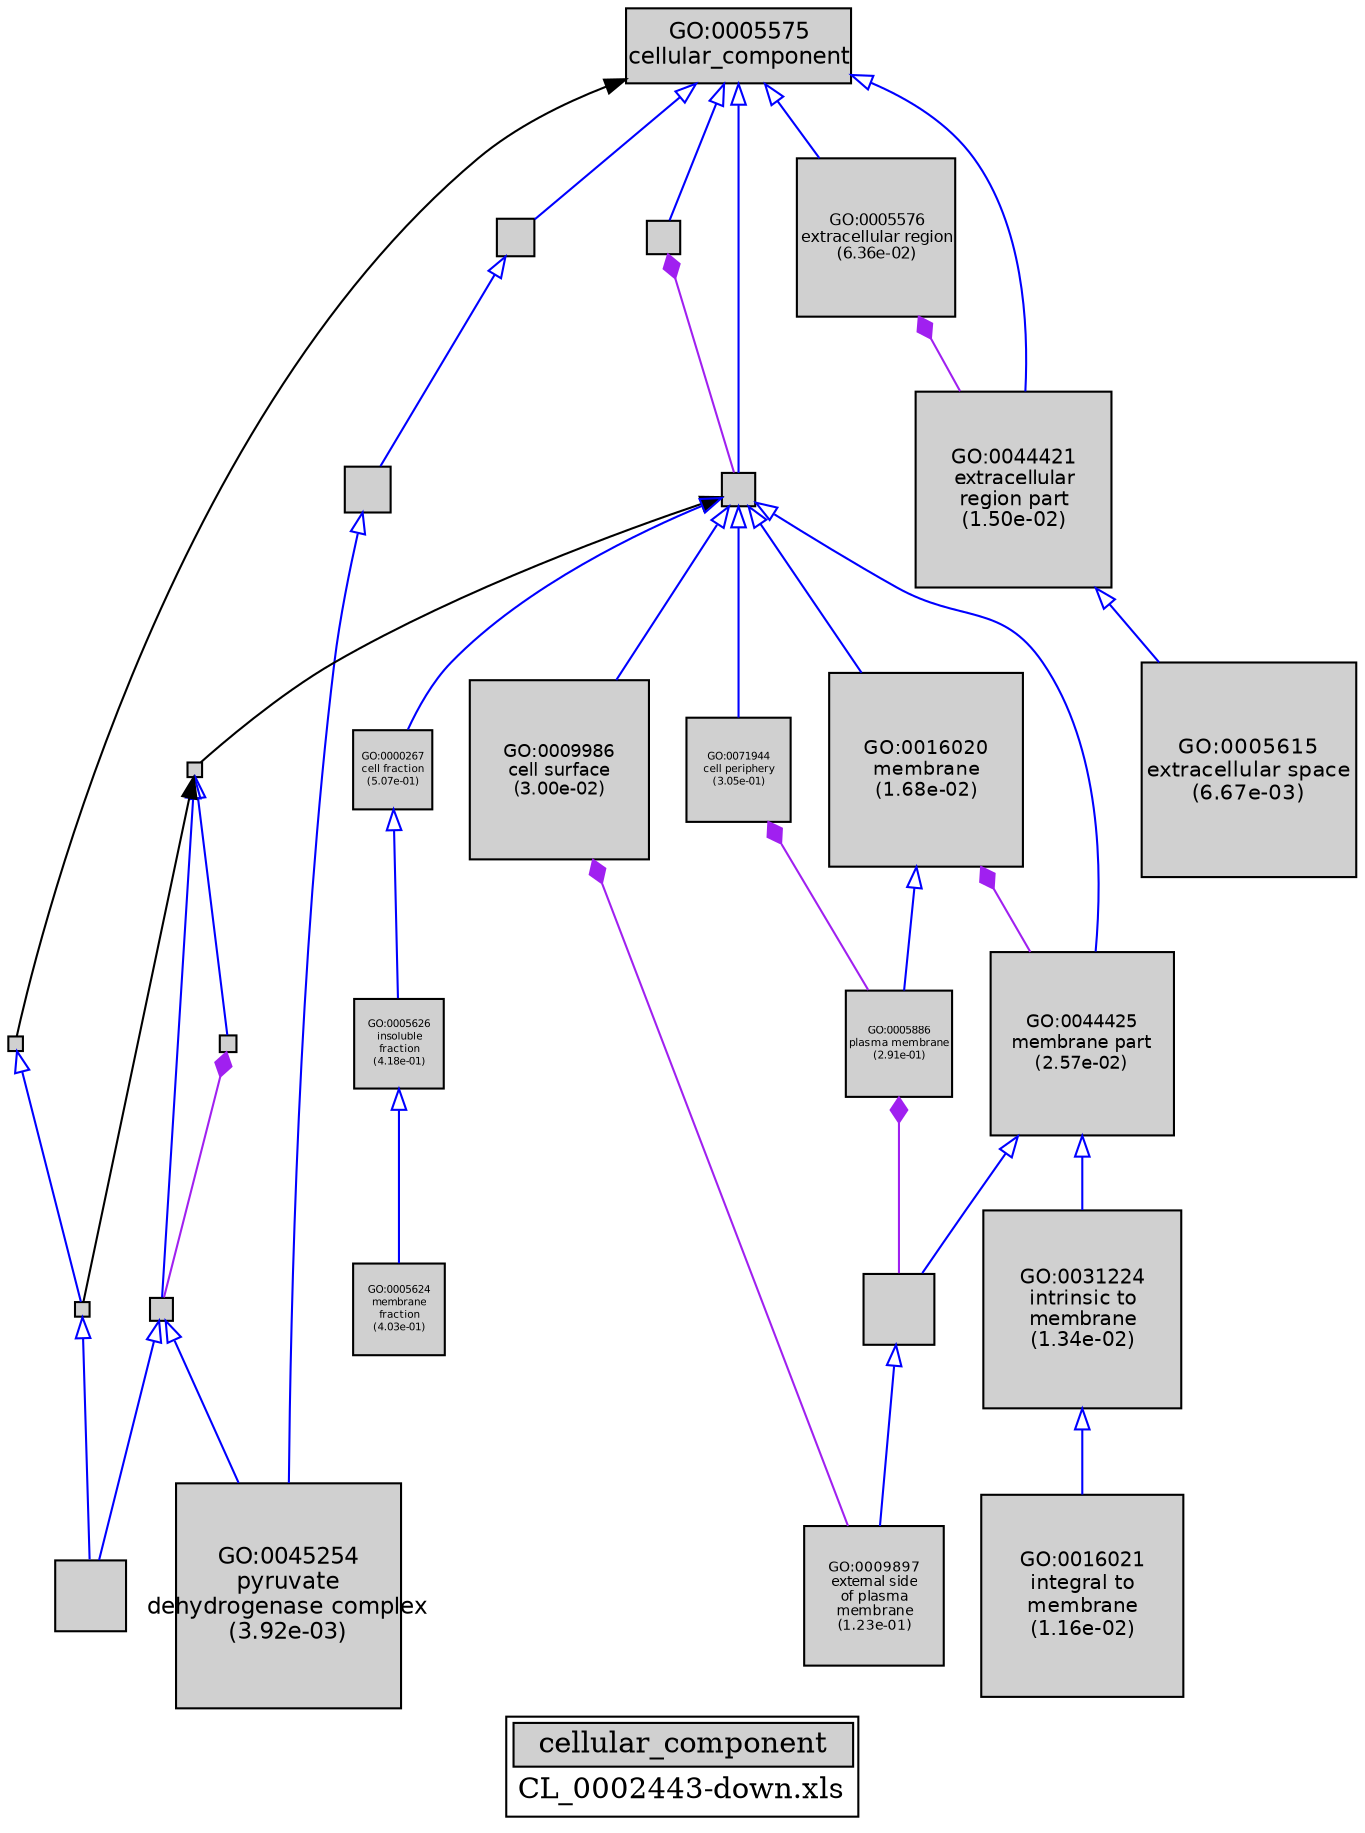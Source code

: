 digraph "cellular_component" {
graph [ bgcolor = "#FFFFFF", label = <<TABLE COLOR="black" BGCOLOR="white"><TR><TD COLSPAN="2" BGCOLOR="#D0D0D0"><FONT COLOR="black">cellular_component</FONT></TD></TR><TR><TD BORDER="0">CL_0002443-down.xls</TD></TR></TABLE>> ];
node [ fontname = "Helvetica" ];

subgraph "nodes" {

node [ style = "filled", fixedsize = "true", width = 1, shape = "box", fontsize = 9, fillcolor = "#D0D0D0", fontcolor = "black", color = "black" ];

"GO:0044459" [ URL = "#GO:0044459", label = "", width = 0.475856606052, shape = "box", height = 0.475856606052 ];
"GO:0044425" [ URL = "#GO:0044425", label = <<TABLE BORDER="0"><TR><TD>GO:0044425<BR/>membrane part<BR/>(2.57e-02)</TD></TR></TABLE>>, width = 1.2208746334, shape = "box", fontsize = 8.79029736051, height = 1.2208746334 ];
"GO:0005737" [ URL = "#GO:0005737", label = "", width = 0.10458347357, shape = "box", height = 0.10458347357 ];
"GO:0005886" [ URL = "#GO:0005886", label = <<TABLE BORDER="0"><TR><TD>GO:0005886<BR/>plasma membrane<BR/>(2.91e-01)</TD></TR></TABLE>>, width = 0.713266677959, shape = "box", fontsize = 5.1355200813, height = 0.713266677959 ];
"GO:0071944" [ URL = "#GO:0071944", label = <<TABLE BORDER="0"><TR><TD>GO:0071944<BR/>cell periphery<BR/>(3.05e-01)</TD></TR></TABLE>>, width = 0.699757926988, shape = "box", fontsize = 5.03825707432, height = 0.699757926988 ];
"GO:0005626" [ URL = "#GO:0005626", label = <<TABLE BORDER="0"><TR><TD>GO:0005626<BR/>insoluble<BR/>fraction<BR/>(4.18e-01)</TD></TR></TABLE>>, width = 0.601808785815, shape = "box", fontsize = 5.0, height = 0.601808785815 ];
"GO:0005623" [ URL = "#GO:0005623", label = "", width = 0.220277679853, shape = "box", height = 0.220277679853 ];
"GO:0016020" [ URL = "#GO:0016020", label = <<TABLE BORDER="0"><TR><TD>GO:0016020<BR/>membrane<BR/>(1.68e-02)</TD></TR></TABLE>>, width = 1.28925319464, shape = "box", fontsize = 9.28262300141, height = 1.28925319464 ];
"GO:0005575" [ URL = "#GO:0005575", label = <<TABLE BORDER="0"><TR><TD>GO:0005575<BR/>cellular_component</TD></TR></TABLE>>, width = 1.5, shape = "box", fontsize = 10.8 ];
"GO:0043227" [ URL = "#GO:0043227", label = "", width = 0.103678166216, shape = "box", height = 0.103678166216 ];
"GO:0005624" [ URL = "#GO:0005624", label = <<TABLE BORDER="0"><TR><TD>GO:0005624<BR/>membrane<BR/>fraction<BR/>(4.03e-01)</TD></TR></TABLE>>, width = 0.614304047945, shape = "box", fontsize = 5.0, height = 0.614304047945 ];
"GO:0009986" [ URL = "#GO:0009986", label = <<TABLE BORDER="0"><TR><TD>GO:0009986<BR/>cell surface<BR/>(3.00e-02)</TD></TR></TABLE>>, width = 1.19486755314, shape = "box", fontsize = 8.60304638263, height = 1.19486755314 ];
"GO:0031224" [ URL = "#GO:0031224", label = <<TABLE BORDER="0"><TR><TD>GO:0031224<BR/>intrinsic to<BR/>membrane<BR/>(1.34e-02)</TD></TR></TABLE>>, width = 1.32463309665, shape = "box", fontsize = 9.53735829587, height = 1.32463309665 ];
"GO:0043234" [ URL = "#GO:0043234", label = "", width = 0.299253850122, shape = "box", height = 0.299253850122 ];
"GO:0005739" [ URL = "#GO:0005739", label = "", width = 0.474184881095, shape = "box", height = 0.474184881095 ];
"GO:0044444" [ URL = "#GO:0044444", label = "", width = 0.150262280452, shape = "box", height = 0.150262280452 ];
"GO:0016021" [ URL = "#GO:0016021", label = <<TABLE BORDER="0"><TR><TD>GO:0016021<BR/>integral to<BR/>membrane<BR/>(1.16e-02)</TD></TR></TABLE>>, width = 1.34648243395, shape = "box", fontsize = 9.69467352444, height = 1.34648243395 ];
"GO:0032991" [ URL = "#GO:0032991", label = "", width = 0.248224360654, shape = "box", height = 0.248224360654 ];
"GO:0045254" [ URL = "#GO:0045254", label = <<TABLE BORDER="0"><TR><TD>GO:0045254<BR/>pyruvate<BR/>dehydrogenase complex<BR/>(3.92e-03)</TD></TR></TABLE>>, width = 1.5, shape = "box", fontsize = 10.8, height = 1.5 ];
"GO:0044424" [ URL = "#GO:0044424", label = "", width = 0.100122688904, shape = "box", height = 0.100122688904 ];
"GO:0005576" [ URL = "#GO:0005576", label = <<TABLE BORDER="0"><TR><TD>GO:0005576<BR/>extracellular region<BR/>(6.36e-02)</TD></TR></TABLE>>, width = 1.06012283661, shape = "box", fontsize = 7.63288442362, height = 1.06012283661 ];
"GO:0044421" [ URL = "#GO:0044421", label = <<TABLE BORDER="0"><TR><TD>GO:0044421<BR/>extracellular<BR/>region part<BR/>(1.50e-02)</TD></TR></TABLE>>, width = 1.3067723993, shape = "box", fontsize = 9.40876127493, height = 1.3067723993 ];
"GO:0005615" [ URL = "#GO:0005615", label = <<TABLE BORDER="0"><TR><TD>GO:0005615<BR/>extracellular space<BR/>(6.67e-03)</TD></TR></TABLE>>, width = 1.42662598486, shape = "box", fontsize = 10.271707091, height = 1.42662598486 ];
"GO:0043231" [ URL = "#GO:0043231", label = "", width = 0.103744036446, shape = "box", height = 0.103744036446 ];
"GO:0009897" [ URL = "#GO:0009897", label = <<TABLE BORDER="0"><TR><TD>GO:0009897<BR/>external side<BR/>of plasma<BR/>membrane<BR/>(1.23e-01)</TD></TR></TABLE>>, width = 0.925895817224, shape = "box", fontsize = 6.66644988401, height = 0.925895817224 ];
"GO:0000267" [ URL = "#GO:0000267", label = <<TABLE BORDER="0"><TR><TD>GO:0000267<BR/>cell fraction<BR/>(5.07e-01)</TD></TR></TABLE>>, width = 0.533567429763, shape = "box", fontsize = 5.0, height = 0.533567429763 ];
"GO:0044464" [ URL = "#GO:0044464", label = "", width = 0.220277679853, shape = "box", height = 0.220277679853 ];
}
subgraph "edges" {


edge [ dir = "back", weight = 1 ];
subgraph "regulates" {


edge [ color = "cyan", arrowtail = "none" ];
subgraph "positive" {


edge [ color = "green", arrowtail = "vee" ];
}
subgraph "negative" {


edge [ color = "red", arrowtail = "tee" ];
}
}
subgraph "part_of" {


edge [ color = "purple", arrowtail = "diamond", weight = 2.5 ];
"GO:0005886" -> "GO:0044459";
"GO:0016020" -> "GO:0044425";
"GO:0005576" -> "GO:0044421";
"GO:0005737" -> "GO:0044444";
"GO:0005623" -> "GO:0044464";
"GO:0071944" -> "GO:0005886";
"GO:0009986" -> "GO:0009897";
}
subgraph "is_a" {


edge [ color = "blue", arrowtail = "empty", weight = 5.0 ];
"GO:0031224" -> "GO:0016021";
"GO:0005575" -> "GO:0005576";
"GO:0000267" -> "GO:0005626";
"GO:0043227" -> "GO:0043231";
"GO:0044424" -> "GO:0044444";
"GO:0044444" -> "GO:0045254";
"GO:0005575" -> "GO:0032991";
"GO:0044459" -> "GO:0009897";
"GO:0044444" -> "GO:0005739";
"GO:0005575" -> "GO:0044464";
"GO:0044464" -> "GO:0016020";
"GO:0044425" -> "GO:0044459";
"GO:0044464" -> "GO:0071944";
"GO:0044421" -> "GO:0005615";
"GO:0044464" -> "GO:0000267";
"GO:0043234" -> "GO:0045254";
"GO:0005575" -> "GO:0044421";
"GO:0005575" -> "GO:0005623";
"GO:0032991" -> "GO:0043234";
"GO:0016020" -> "GO:0005886";
"GO:0044424" -> "GO:0005737";
"GO:0044464" -> "GO:0009986";
"GO:0044464" -> "GO:0044425";
"GO:0005626" -> "GO:0005624";
"GO:0044425" -> "GO:0031224";
"GO:0043231" -> "GO:0005739";
}
"GO:0044424" -> "GO:0043231";
"GO:0005575" -> "GO:0043227";
"GO:0044464" -> "GO:0044424";
}
}
